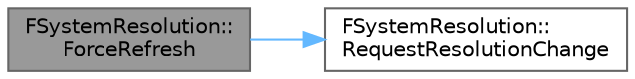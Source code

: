 digraph "FSystemResolution::ForceRefresh"
{
 // INTERACTIVE_SVG=YES
 // LATEX_PDF_SIZE
  bgcolor="transparent";
  edge [fontname=Helvetica,fontsize=10,labelfontname=Helvetica,labelfontsize=10];
  node [fontname=Helvetica,fontsize=10,shape=box,height=0.2,width=0.4];
  rankdir="LR";
  Node1 [id="Node000001",label="FSystemResolution::\lForceRefresh",height=0.2,width=0.4,color="gray40", fillcolor="grey60", style="filled", fontcolor="black",tooltip=" "];
  Node1 -> Node2 [id="edge1_Node000001_Node000002",color="steelblue1",style="solid",tooltip=" "];
  Node2 [id="Node000002",label="FSystemResolution::\lRequestResolutionChange",height=0.2,width=0.4,color="grey40", fillcolor="white", style="filled",URL="$d8/dc5/structFSystemResolution.html#af5ecd234526f135ef825929c4b766d12",tooltip=" "];
}
